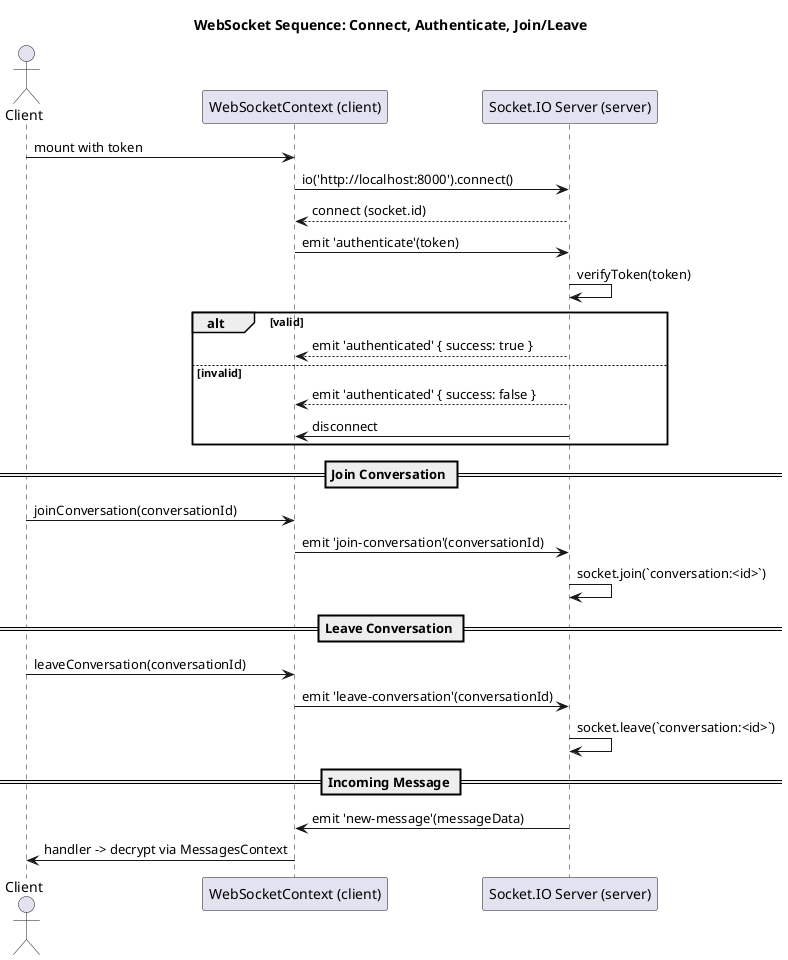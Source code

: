 @startuml
title WebSocket Sequence: Connect, Authenticate, Join/Leave

actor Client
participant "WebSocketContext (client)" as WSC
participant "Socket.IO Server (server)" as WSS

Client -> WSC: mount with token
WSC -> WSS: io('http://localhost:8000').connect()
WSS --> WSC: connect (socket.id)
WSC -> WSS: emit 'authenticate'(token)
WSS -> WSS: verifyToken(token)
alt valid
  WSS --> WSC: emit 'authenticated' { success: true }
else invalid
  WSS --> WSC: emit 'authenticated' { success: false }
  WSS -> WSC: disconnect
end

== Join Conversation ==
Client -> WSC: joinConversation(conversationId)
WSC -> WSS: emit 'join-conversation'(conversationId)
WSS -> WSS: socket.join(`conversation:<id>`)

== Leave Conversation ==
Client -> WSC: leaveConversation(conversationId)
WSC -> WSS: emit 'leave-conversation'(conversationId)
WSS -> WSS: socket.leave(`conversation:<id>`)

== Incoming Message ==
WSS -> WSC: emit 'new-message'(messageData)
WSC -> Client: handler -> decrypt via MessagesContext

@enduml

